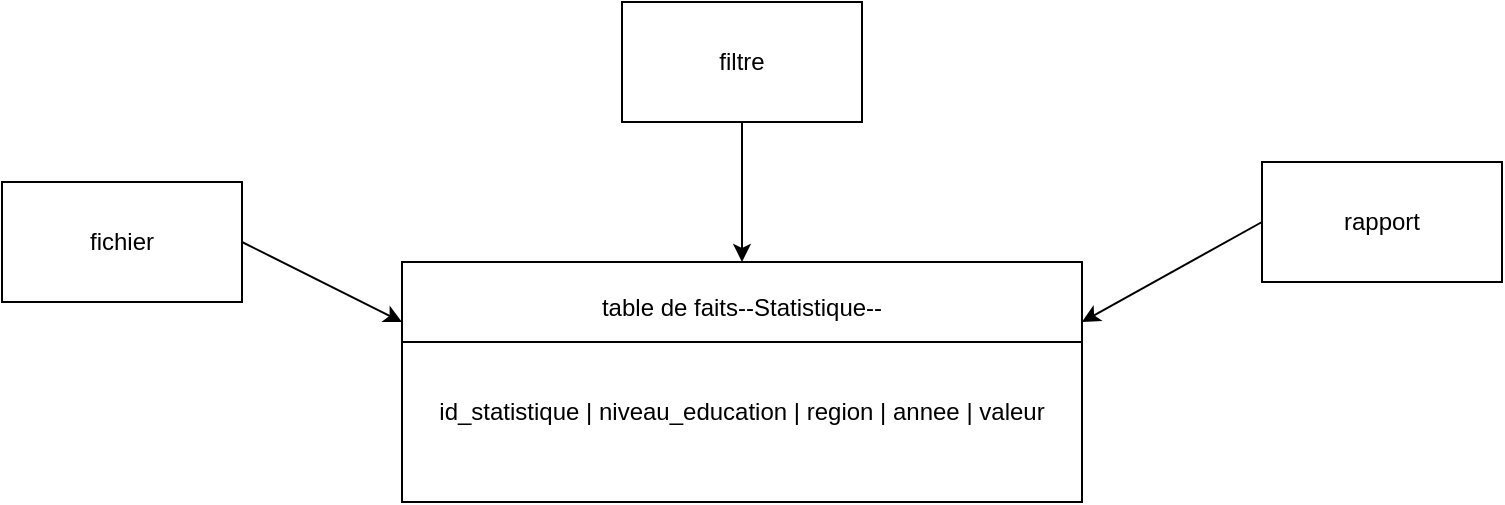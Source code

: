 <mxfile>
    <diagram id="0AAM6mIwpnM3V3s4l7VQ" name="Page-1">
        <mxGraphModel dx="1204" dy="614" grid="1" gridSize="10" guides="1" tooltips="1" connect="1" arrows="1" fold="1" page="1" pageScale="1" pageWidth="827" pageHeight="1169" math="0" shadow="0">
            <root>
                <mxCell id="0"/>
                <mxCell id="1" parent="0"/>
                <mxCell id="5" value="" style="swimlane;whiteSpace=wrap;html=1;startSize=40;" vertex="1" parent="1">
                    <mxGeometry x="210" y="140" width="340" height="120" as="geometry"/>
                </mxCell>
                <mxCell id="6" value="table de faits--Statistique--" style="text;html=1;strokeColor=none;fillColor=none;align=center;verticalAlign=middle;whiteSpace=wrap;rounded=0;" vertex="1" parent="5">
                    <mxGeometry x="65" y="8" width="210" height="30" as="geometry"/>
                </mxCell>
                <mxCell id="8" value="id_statistique | niveau_education | region | annee | valeur " style="text;html=1;strokeColor=none;fillColor=none;align=center;verticalAlign=middle;whiteSpace=wrap;rounded=0;" vertex="1" parent="5">
                    <mxGeometry x="15" y="60" width="310" height="30" as="geometry"/>
                </mxCell>
                <mxCell id="9" value="" style="rounded=0;whiteSpace=wrap;html=1;" vertex="1" parent="1">
                    <mxGeometry x="320" y="10" width="120" height="60" as="geometry"/>
                </mxCell>
                <mxCell id="10" value="" style="rounded=0;whiteSpace=wrap;html=1;" vertex="1" parent="1">
                    <mxGeometry x="10" y="100" width="120" height="60" as="geometry"/>
                </mxCell>
                <mxCell id="11" value="" style="rounded=0;whiteSpace=wrap;html=1;" vertex="1" parent="1">
                    <mxGeometry x="640" y="90" width="120" height="60" as="geometry"/>
                </mxCell>
                <mxCell id="12" value="filtre" style="text;html=1;strokeColor=none;fillColor=none;align=center;verticalAlign=middle;whiteSpace=wrap;rounded=0;" vertex="1" parent="1">
                    <mxGeometry x="350" y="25" width="60" height="30" as="geometry"/>
                </mxCell>
                <mxCell id="13" value="fichier" style="text;html=1;strokeColor=none;fillColor=none;align=center;verticalAlign=middle;whiteSpace=wrap;rounded=0;" vertex="1" parent="1">
                    <mxGeometry x="40" y="115" width="60" height="30" as="geometry"/>
                </mxCell>
                <mxCell id="14" value="rapport" style="text;html=1;strokeColor=none;fillColor=none;align=center;verticalAlign=middle;whiteSpace=wrap;rounded=0;" vertex="1" parent="1">
                    <mxGeometry x="670" y="105" width="60" height="30" as="geometry"/>
                </mxCell>
                <mxCell id="15" value="" style="endArrow=classic;html=1;exitX=0.5;exitY=1;exitDx=0;exitDy=0;" edge="1" parent="1" source="9">
                    <mxGeometry width="50" height="50" relative="1" as="geometry">
                        <mxPoint x="360" y="210" as="sourcePoint"/>
                        <mxPoint x="380" y="140" as="targetPoint"/>
                    </mxGeometry>
                </mxCell>
                <mxCell id="17" value="" style="endArrow=classic;html=1;exitX=1;exitY=0.5;exitDx=0;exitDy=0;entryX=0;entryY=0.25;entryDx=0;entryDy=0;" edge="1" parent="1" source="10" target="5">
                    <mxGeometry width="50" height="50" relative="1" as="geometry">
                        <mxPoint x="170" y="150" as="sourcePoint"/>
                        <mxPoint x="220" y="100" as="targetPoint"/>
                    </mxGeometry>
                </mxCell>
                <mxCell id="18" value="" style="endArrow=classic;html=1;entryX=1;entryY=0.25;entryDx=0;entryDy=0;exitX=0;exitY=0.5;exitDx=0;exitDy=0;" edge="1" parent="1" source="11" target="5">
                    <mxGeometry width="50" height="50" relative="1" as="geometry">
                        <mxPoint x="480" y="150" as="sourcePoint"/>
                        <mxPoint x="530" y="100" as="targetPoint"/>
                    </mxGeometry>
                </mxCell>
            </root>
        </mxGraphModel>
    </diagram>
</mxfile>